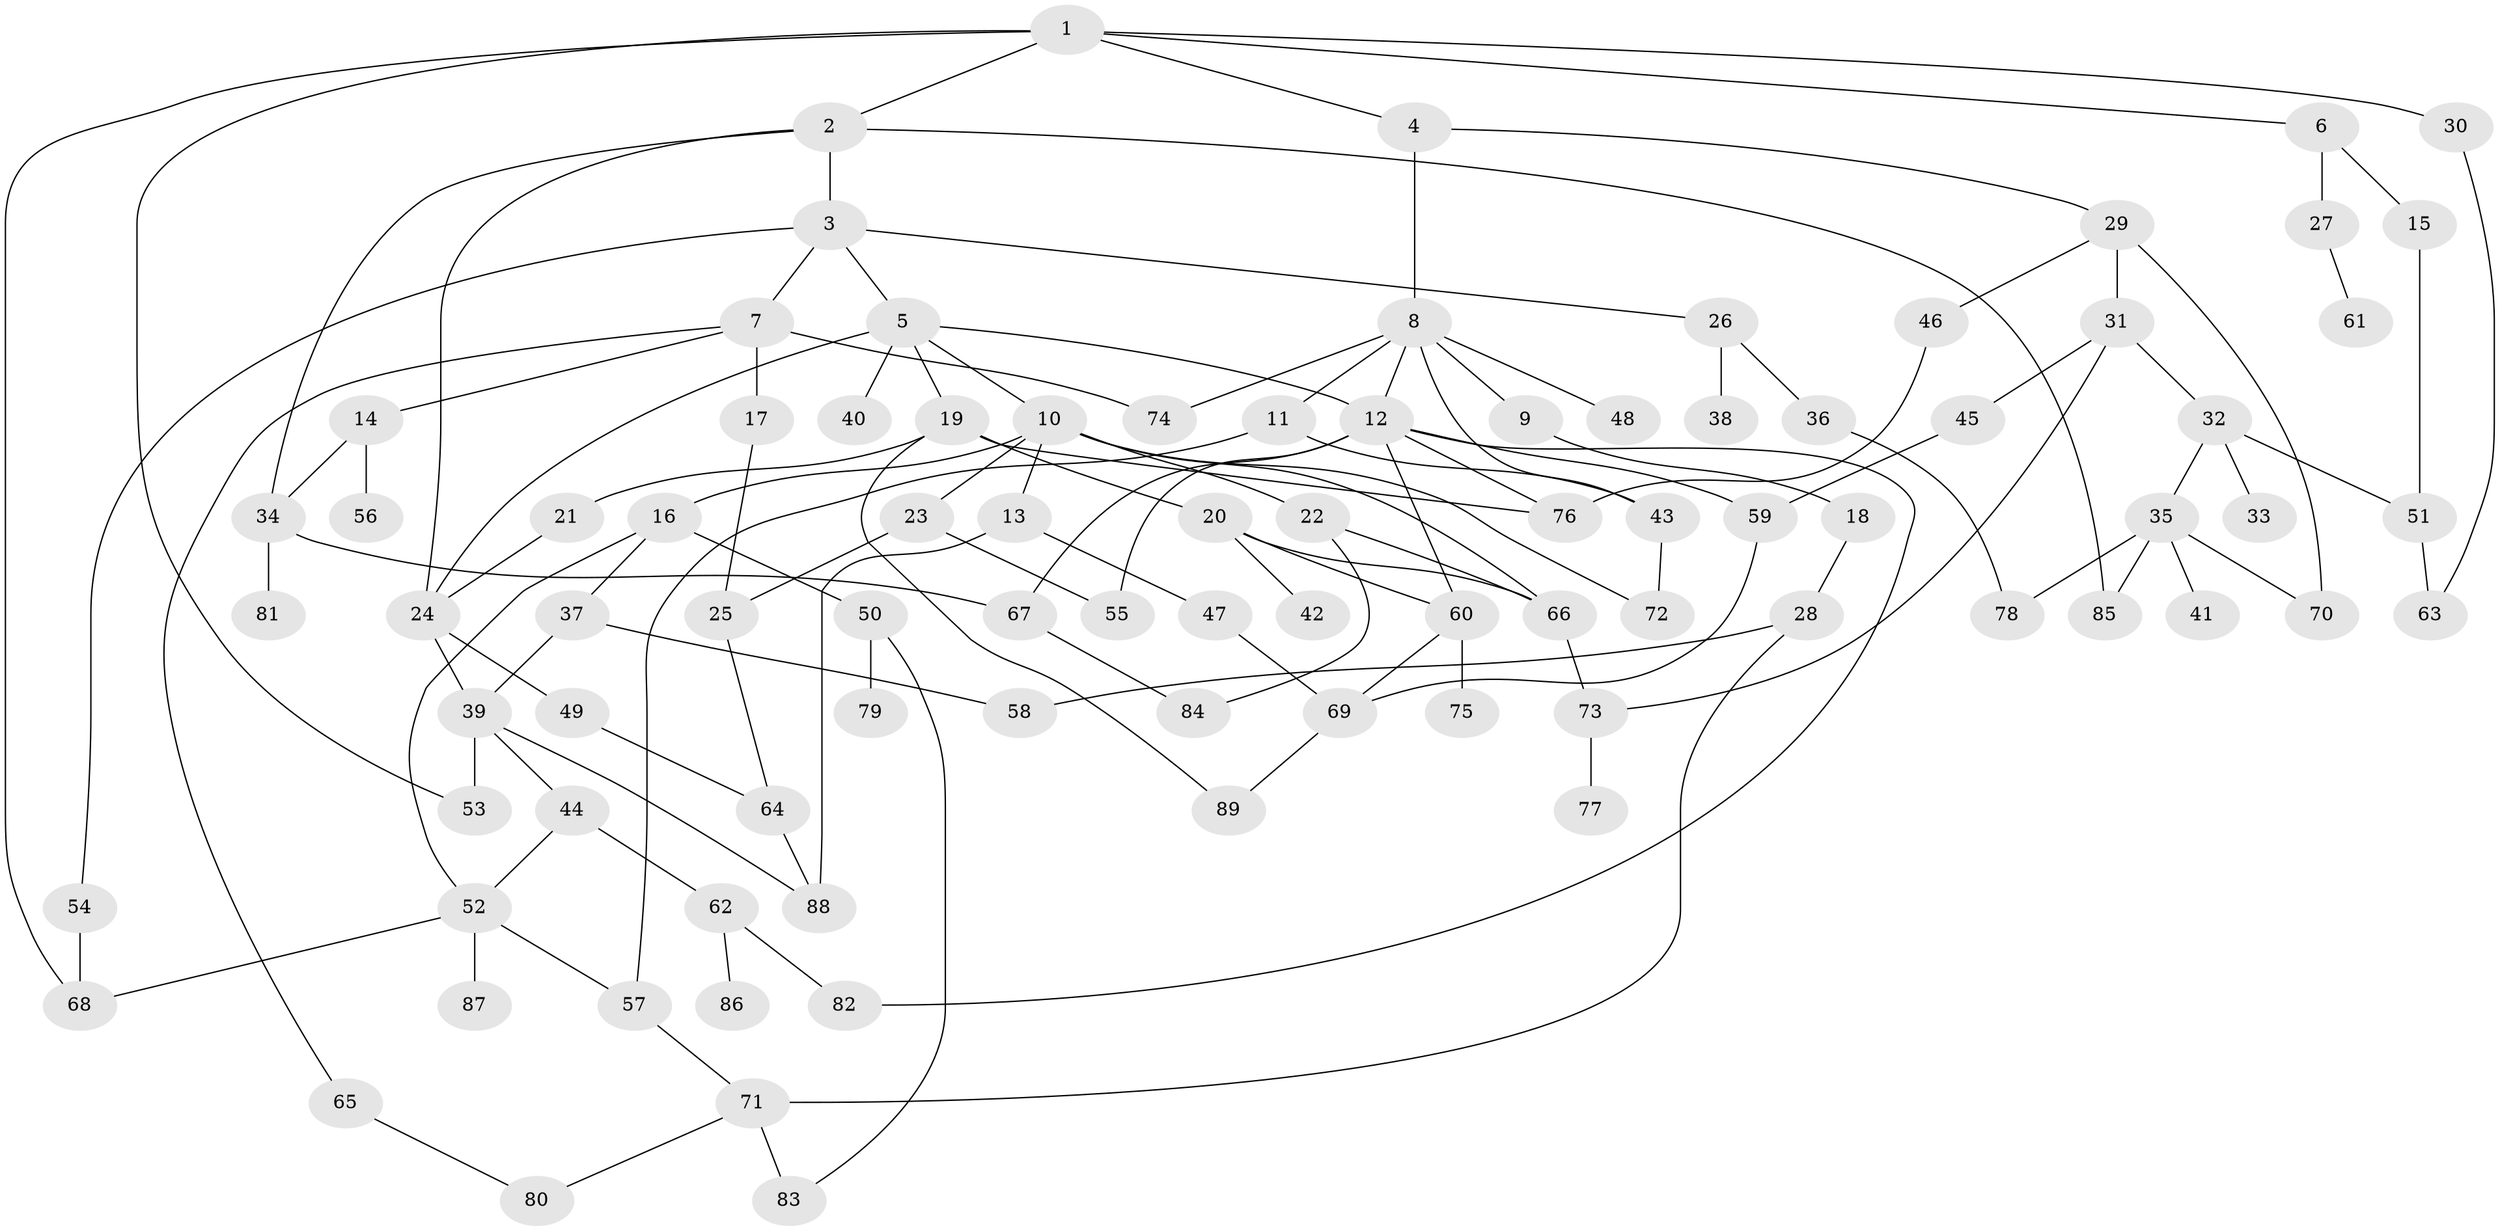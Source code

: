 // Generated by graph-tools (version 1.1) at 2025/01/03/09/25 03:01:01]
// undirected, 89 vertices, 128 edges
graph export_dot {
graph [start="1"]
  node [color=gray90,style=filled];
  1;
  2;
  3;
  4;
  5;
  6;
  7;
  8;
  9;
  10;
  11;
  12;
  13;
  14;
  15;
  16;
  17;
  18;
  19;
  20;
  21;
  22;
  23;
  24;
  25;
  26;
  27;
  28;
  29;
  30;
  31;
  32;
  33;
  34;
  35;
  36;
  37;
  38;
  39;
  40;
  41;
  42;
  43;
  44;
  45;
  46;
  47;
  48;
  49;
  50;
  51;
  52;
  53;
  54;
  55;
  56;
  57;
  58;
  59;
  60;
  61;
  62;
  63;
  64;
  65;
  66;
  67;
  68;
  69;
  70;
  71;
  72;
  73;
  74;
  75;
  76;
  77;
  78;
  79;
  80;
  81;
  82;
  83;
  84;
  85;
  86;
  87;
  88;
  89;
  1 -- 2;
  1 -- 4;
  1 -- 6;
  1 -- 30;
  1 -- 53;
  1 -- 68;
  2 -- 3;
  2 -- 24;
  2 -- 85;
  2 -- 34;
  3 -- 5;
  3 -- 7;
  3 -- 26;
  3 -- 54;
  4 -- 8;
  4 -- 29;
  5 -- 10;
  5 -- 12;
  5 -- 19;
  5 -- 40;
  5 -- 24;
  6 -- 15;
  6 -- 27;
  7 -- 14;
  7 -- 17;
  7 -- 65;
  7 -- 74;
  8 -- 9;
  8 -- 11;
  8 -- 43;
  8 -- 48;
  8 -- 74;
  8 -- 12;
  9 -- 18;
  10 -- 13;
  10 -- 16;
  10 -- 22;
  10 -- 23;
  10 -- 72;
  10 -- 66;
  11 -- 57;
  11 -- 43;
  12 -- 60;
  12 -- 82;
  12 -- 76;
  12 -- 67;
  12 -- 55;
  12 -- 59;
  13 -- 47;
  13 -- 88;
  14 -- 34;
  14 -- 56;
  15 -- 51;
  16 -- 37;
  16 -- 50;
  16 -- 52;
  17 -- 25;
  18 -- 28;
  19 -- 20;
  19 -- 21;
  19 -- 89;
  19 -- 76;
  20 -- 42;
  20 -- 66;
  20 -- 60;
  21 -- 24;
  22 -- 66;
  22 -- 84;
  23 -- 55;
  23 -- 25;
  24 -- 39;
  24 -- 49;
  25 -- 64;
  26 -- 36;
  26 -- 38;
  27 -- 61;
  28 -- 71;
  28 -- 58;
  29 -- 31;
  29 -- 46;
  29 -- 70;
  30 -- 63;
  31 -- 32;
  31 -- 45;
  31 -- 73;
  32 -- 33;
  32 -- 35;
  32 -- 51;
  34 -- 67;
  34 -- 81;
  35 -- 41;
  35 -- 85;
  35 -- 78;
  35 -- 70;
  36 -- 78;
  37 -- 58;
  37 -- 39;
  39 -- 44;
  39 -- 88;
  39 -- 53;
  43 -- 72;
  44 -- 62;
  44 -- 52;
  45 -- 59;
  46 -- 76;
  47 -- 69;
  49 -- 64;
  50 -- 79;
  50 -- 83;
  51 -- 63;
  52 -- 68;
  52 -- 87;
  52 -- 57;
  54 -- 68;
  57 -- 71;
  59 -- 69;
  60 -- 69;
  60 -- 75;
  62 -- 82;
  62 -- 86;
  64 -- 88;
  65 -- 80;
  66 -- 73;
  67 -- 84;
  69 -- 89;
  71 -- 83;
  71 -- 80;
  73 -- 77;
}
